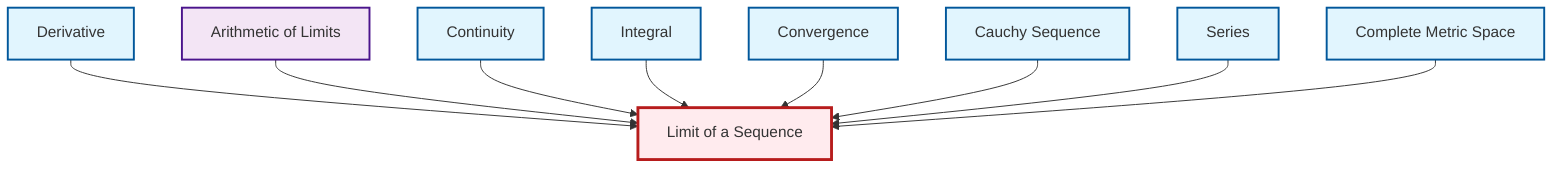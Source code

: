graph TD
    classDef definition fill:#e1f5fe,stroke:#01579b,stroke-width:2px
    classDef theorem fill:#f3e5f5,stroke:#4a148c,stroke-width:2px
    classDef axiom fill:#fff3e0,stroke:#e65100,stroke-width:2px
    classDef example fill:#e8f5e9,stroke:#1b5e20,stroke-width:2px
    classDef current fill:#ffebee,stroke:#b71c1c,stroke-width:3px
    def-cauchy-sequence["Cauchy Sequence"]:::definition
    def-continuity["Continuity"]:::definition
    def-complete-metric-space["Complete Metric Space"]:::definition
    def-series["Series"]:::definition
    thm-limit-arithmetic["Arithmetic of Limits"]:::theorem
    def-limit["Limit of a Sequence"]:::definition
    def-convergence["Convergence"]:::definition
    def-integral["Integral"]:::definition
    def-derivative["Derivative"]:::definition
    def-derivative --> def-limit
    thm-limit-arithmetic --> def-limit
    def-continuity --> def-limit
    def-integral --> def-limit
    def-convergence --> def-limit
    def-cauchy-sequence --> def-limit
    def-series --> def-limit
    def-complete-metric-space --> def-limit
    class def-limit current